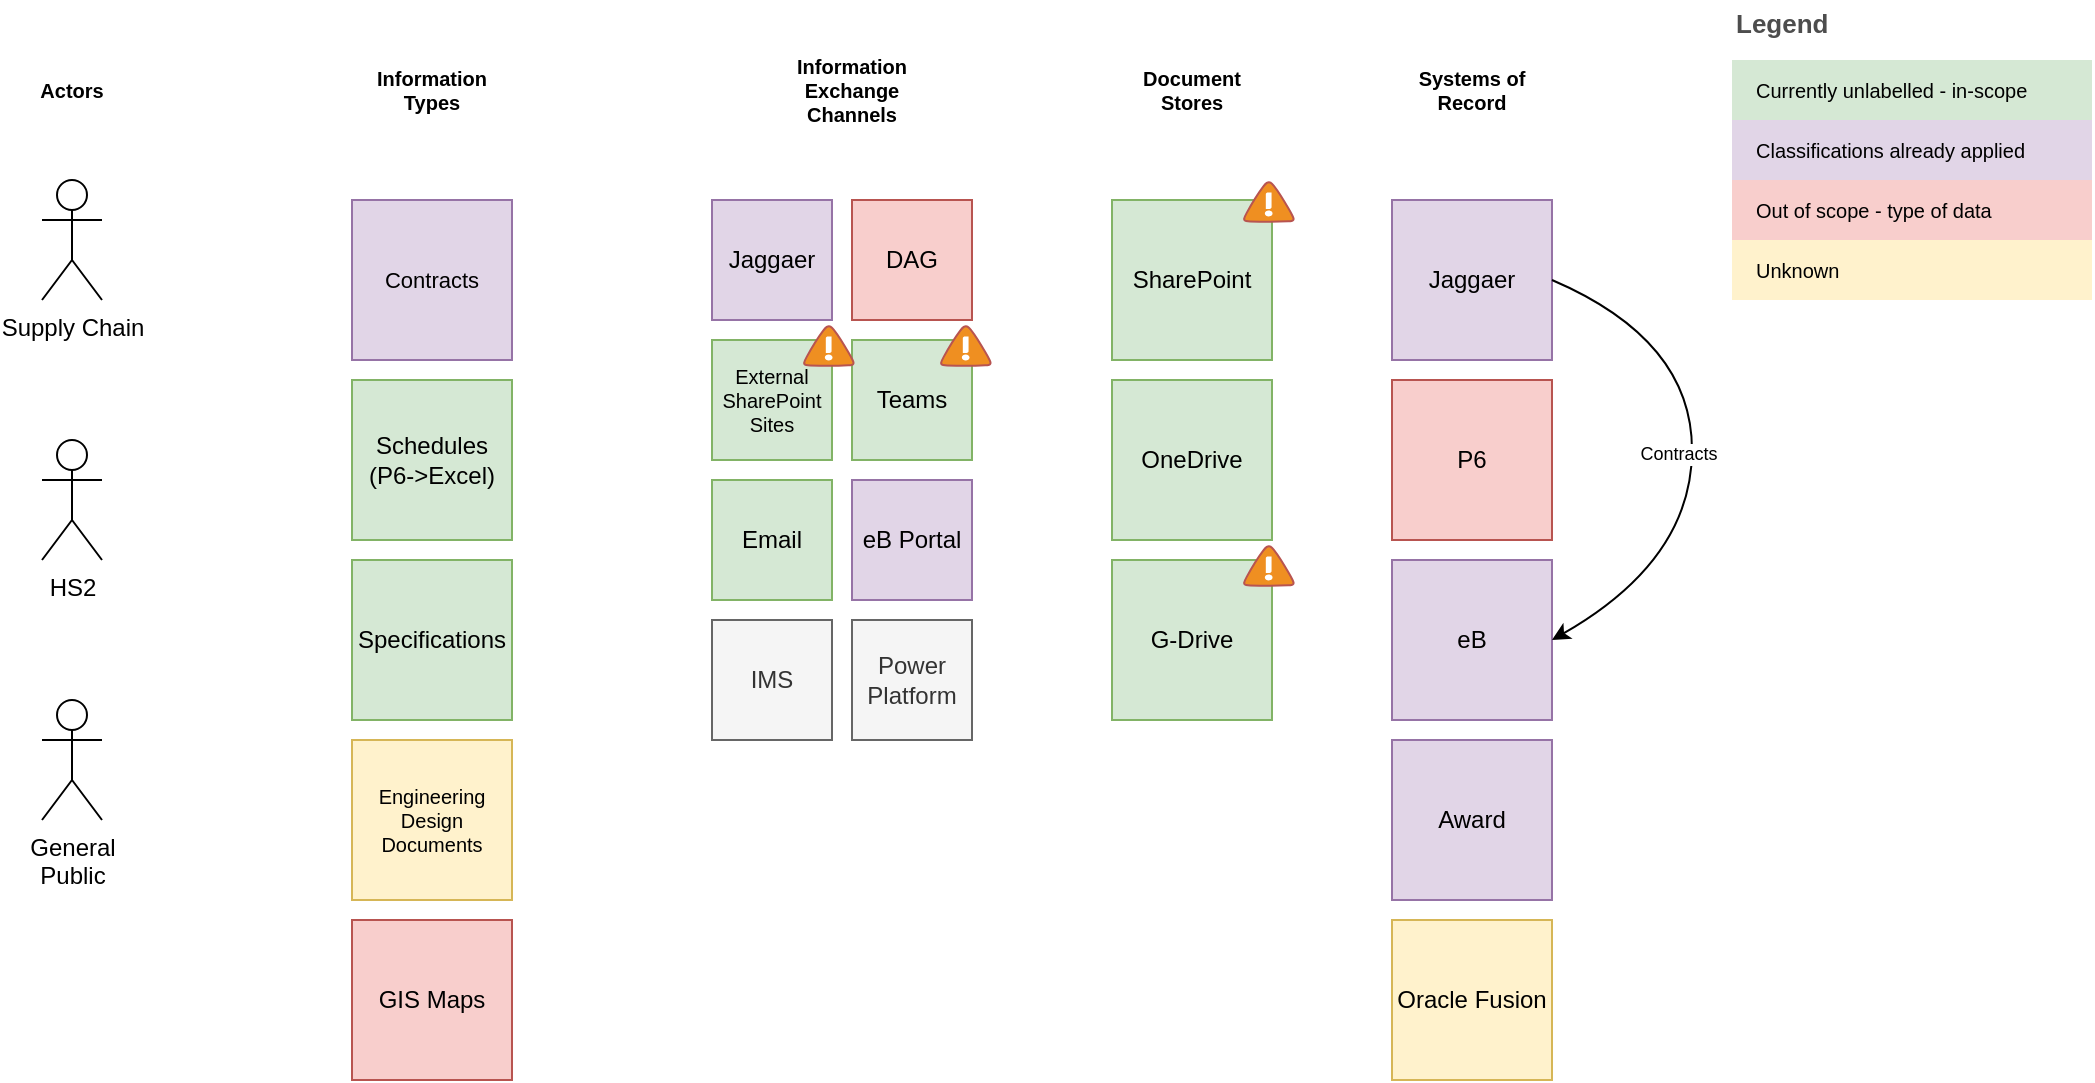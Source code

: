 <mxfile version="20.3.6" type="github" pages="2">
  <diagram id="cXLCR2YAizclSgLuJtya" name="Page-1">
    <mxGraphModel dx="1247" dy="706" grid="1" gridSize="10" guides="1" tooltips="1" connect="1" arrows="1" fold="1" page="1" pageScale="1" pageWidth="1169" pageHeight="827" math="0" shadow="0">
      <root>
        <mxCell id="0" />
        <mxCell id="1" parent="0" />
        <mxCell id="xMyo2FrH1NyN0CoWHX3c-1" value="HS2" style="shape=umlActor;verticalLabelPosition=bottom;verticalAlign=top;html=1;outlineConnect=0;" vertex="1" parent="1">
          <mxGeometry x="135" y="230" width="30" height="60" as="geometry" />
        </mxCell>
        <mxCell id="xMyo2FrH1NyN0CoWHX3c-4" value="SharePoint" style="whiteSpace=wrap;html=1;aspect=fixed;fillColor=#d5e8d4;strokeColor=#82b366;" vertex="1" parent="1">
          <mxGeometry x="670" y="110" width="80" height="80" as="geometry" />
        </mxCell>
        <mxCell id="xMyo2FrH1NyN0CoWHX3c-5" value="eB" style="whiteSpace=wrap;html=1;aspect=fixed;fillColor=#e1d5e7;strokeColor=#9673a6;" vertex="1" parent="1">
          <mxGeometry x="810" y="290" width="80" height="80" as="geometry" />
        </mxCell>
        <mxCell id="xMyo2FrH1NyN0CoWHX3c-7" value="G-Drive" style="whiteSpace=wrap;html=1;aspect=fixed;fillColor=#d5e8d4;strokeColor=#82b366;" vertex="1" parent="1">
          <mxGeometry x="670" y="290" width="80" height="80" as="geometry" />
        </mxCell>
        <mxCell id="xMyo2FrH1NyN0CoWHX3c-8" value="Teams" style="whiteSpace=wrap;html=1;aspect=fixed;fillColor=#d5e8d4;strokeColor=#82b366;" vertex="1" parent="1">
          <mxGeometry x="540" y="180" width="60" height="60" as="geometry" />
        </mxCell>
        <mxCell id="xMyo2FrH1NyN0CoWHX3c-13" value="&lt;div style=&quot;font-size: 10px;&quot;&gt;&lt;span style=&quot;font-size: 10px;&quot;&gt;Engineering Design Documents&lt;/span&gt;&lt;/div&gt;" style="whiteSpace=wrap;html=1;aspect=fixed;fillColor=#fff2cc;strokeColor=#d6b656;fontSize=10;fontStyle=0" vertex="1" parent="1">
          <mxGeometry x="290" y="380" width="80" height="80" as="geometry" />
        </mxCell>
        <mxCell id="xMyo2FrH1NyN0CoWHX3c-15" value="&lt;span&gt;GIS Maps&lt;/span&gt;" style="whiteSpace=wrap;html=1;aspect=fixed;fillColor=#f8cecc;strokeColor=#b85450;fontStyle=0" vertex="1" parent="1">
          <mxGeometry x="290" y="470" width="80" height="80" as="geometry" />
        </mxCell>
        <mxCell id="xMyo2FrH1NyN0CoWHX3c-16" value="Jaggaer" style="whiteSpace=wrap;html=1;aspect=fixed;fillColor=#e1d5e7;strokeColor=#9673a6;" vertex="1" parent="1">
          <mxGeometry x="470" y="110" width="60" height="60" as="geometry" />
        </mxCell>
        <mxCell id="xMyo2FrH1NyN0CoWHX3c-17" value="&lt;div style=&quot;font-size: 11px;&quot;&gt;&lt;span style=&quot;font-size: 11px;&quot;&gt;Contracts&lt;/span&gt;&lt;/div&gt;" style="whiteSpace=wrap;html=1;aspect=fixed;fillColor=#e1d5e7;strokeColor=#9673a6;fontSize=11;fontStyle=0" vertex="1" parent="1">
          <mxGeometry x="290" y="110" width="80" height="80" as="geometry" />
        </mxCell>
        <mxCell id="xMyo2FrH1NyN0CoWHX3c-18" value="&lt;span&gt;Schedules&lt;br&gt;(P6-&amp;gt;Excel)&lt;/span&gt;" style="whiteSpace=wrap;html=1;aspect=fixed;fillColor=#d5e8d4;strokeColor=#82b366;fontStyle=0" vertex="1" parent="1">
          <mxGeometry x="290" y="200" width="80" height="80" as="geometry" />
        </mxCell>
        <mxCell id="xMyo2FrH1NyN0CoWHX3c-19" value="&lt;span&gt;Specifications&lt;/span&gt;" style="whiteSpace=wrap;html=1;aspect=fixed;fillColor=#d5e8d4;strokeColor=#82b366;fontStyle=0" vertex="1" parent="1">
          <mxGeometry x="290" y="290" width="80" height="80" as="geometry" />
        </mxCell>
        <mxCell id="xMyo2FrH1NyN0CoWHX3c-20" value="P6" style="whiteSpace=wrap;html=1;aspect=fixed;fillColor=#f8cecc;strokeColor=#b85450;" vertex="1" parent="1">
          <mxGeometry x="810" y="200" width="80" height="80" as="geometry" />
        </mxCell>
        <mxCell id="xMyo2FrH1NyN0CoWHX3c-23" value="Jaggaer" style="whiteSpace=wrap;html=1;aspect=fixed;fillColor=#e1d5e7;strokeColor=#9673a6;" vertex="1" parent="1">
          <mxGeometry x="810" y="110" width="80" height="80" as="geometry" />
        </mxCell>
        <mxCell id="xMyo2FrH1NyN0CoWHX3c-24" value="Supply Chain" style="shape=umlActor;verticalLabelPosition=bottom;verticalAlign=top;html=1;outlineConnect=0;" vertex="1" parent="1">
          <mxGeometry x="135" y="100" width="30" height="60" as="geometry" />
        </mxCell>
        <mxCell id="xMyo2FrH1NyN0CoWHX3c-25" value="DAG" style="whiteSpace=wrap;html=1;aspect=fixed;fillColor=#f8cecc;strokeColor=#b85450;" vertex="1" parent="1">
          <mxGeometry x="540" y="110" width="60" height="60" as="geometry" />
        </mxCell>
        <mxCell id="xMyo2FrH1NyN0CoWHX3c-26" value="OneDrive" style="whiteSpace=wrap;html=1;aspect=fixed;fillColor=#d5e8d4;strokeColor=#82b366;" vertex="1" parent="1">
          <mxGeometry x="670" y="200" width="80" height="80" as="geometry" />
        </mxCell>
        <mxCell id="6zMGDVPGb2TY7qlekUjw-1" value="Systems of Record" style="text;html=1;strokeColor=none;fillColor=none;align=center;verticalAlign=middle;whiteSpace=wrap;rounded=0;fontSize=10;fontStyle=1" vertex="1" parent="1">
          <mxGeometry x="820" y="40" width="60" height="30" as="geometry" />
        </mxCell>
        <mxCell id="6zMGDVPGb2TY7qlekUjw-2" value="Document Stores" style="text;html=1;strokeColor=none;fillColor=none;align=center;verticalAlign=middle;whiteSpace=wrap;rounded=0;fontSize=10;fontStyle=1" vertex="1" parent="1">
          <mxGeometry x="680" y="40" width="60" height="30" as="geometry" />
        </mxCell>
        <mxCell id="6zMGDVPGb2TY7qlekUjw-3" value="Information Exchange Channels" style="text;html=1;strokeColor=none;fillColor=none;align=center;verticalAlign=middle;whiteSpace=wrap;rounded=0;fontSize=10;fontStyle=1" vertex="1" parent="1">
          <mxGeometry x="510" y="40" width="60" height="30" as="geometry" />
        </mxCell>
        <mxCell id="6zMGDVPGb2TY7qlekUjw-6" value="eB Portal" style="whiteSpace=wrap;html=1;aspect=fixed;fillColor=#e1d5e7;strokeColor=#9673a6;" vertex="1" parent="1">
          <mxGeometry x="540" y="250" width="60" height="60" as="geometry" />
        </mxCell>
        <mxCell id="6zMGDVPGb2TY7qlekUjw-7" value="Email" style="whiteSpace=wrap;html=1;aspect=fixed;fillColor=#d5e8d4;strokeColor=#82b366;" vertex="1" parent="1">
          <mxGeometry x="470" y="250" width="60" height="60" as="geometry" />
        </mxCell>
        <mxCell id="6zMGDVPGb2TY7qlekUjw-8" value="External&lt;br style=&quot;font-size: 10px;&quot;&gt;SharePoint&lt;br style=&quot;font-size: 10px;&quot;&gt;Sites" style="whiteSpace=wrap;html=1;aspect=fixed;fillColor=#d5e8d4;strokeColor=#82b366;fontSize=10;" vertex="1" parent="1">
          <mxGeometry x="470" y="180" width="60" height="60" as="geometry" />
        </mxCell>
        <mxCell id="6zMGDVPGb2TY7qlekUjw-10" value="Information&lt;br&gt;Types" style="text;html=1;strokeColor=none;fillColor=none;align=center;verticalAlign=middle;whiteSpace=wrap;rounded=0;fontSize=10;fontStyle=1" vertex="1" parent="1">
          <mxGeometry x="300" y="40" width="60" height="30" as="geometry" />
        </mxCell>
        <mxCell id="6zMGDVPGb2TY7qlekUjw-11" value="Actors" style="text;html=1;strokeColor=none;fillColor=none;align=center;verticalAlign=middle;whiteSpace=wrap;rounded=0;fontSize=10;fontStyle=1" vertex="1" parent="1">
          <mxGeometry x="120" y="40" width="60" height="30" as="geometry" />
        </mxCell>
        <mxCell id="6zMGDVPGb2TY7qlekUjw-12" value="Award" style="whiteSpace=wrap;html=1;aspect=fixed;fillColor=#e1d5e7;strokeColor=#9673a6;" vertex="1" parent="1">
          <mxGeometry x="810" y="380" width="80" height="80" as="geometry" />
        </mxCell>
        <mxCell id="6zMGDVPGb2TY7qlekUjw-14" value="Legend" style="align=left;fontSize=13;fontStyle=1;strokeColor=none;fillColor=none;fontColor=#4D4D4D;spacingTop=-8;resizable=0;" vertex="1" parent="1">
          <mxGeometry x="980" y="10" width="180" height="30" as="geometry" />
        </mxCell>
        <mxCell id="6zMGDVPGb2TY7qlekUjw-15" value="" style="shape=table;html=1;whiteSpace=wrap;startSize=0;container=1;collapsible=0;childLayout=tableLayout;fillColor=none;align=left;spacingLeft=10;strokeColor=none;rounded=1;arcSize=11;fontColor=#FFFFFF;resizable=0;points=[[0.25,0,0],[0.5,0,0],[0.75,0,0],[1,0.25,0],[1,0.5,0],[1,0.75,0],[0.75,1,0],[0.5,1,0],[0.25,1,0],[0,0.75,0],[0,0.5,0],[0,0.25,0]];fontSize=10;" vertex="1" parent="1">
          <mxGeometry x="980" y="40" width="180" height="180" as="geometry" />
        </mxCell>
        <mxCell id="6zMGDVPGb2TY7qlekUjw-16" value="Currently unlabelled - in-scope" style="shape=partialRectangle;html=1;whiteSpace=wrap;connectable=0;fillColor=#d5e8d4;top=0;left=0;bottom=0;right=0;overflow=hidden;pointerEvents=1;align=left;spacingLeft=10;strokeColor=#82b366;fontSize=10;" vertex="1" parent="6zMGDVPGb2TY7qlekUjw-15">
          <mxGeometry width="180" height="30" as="geometry" />
        </mxCell>
        <mxCell id="6zMGDVPGb2TY7qlekUjw-17" value="Classifications already applied" style="shape=partialRectangle;html=1;whiteSpace=wrap;connectable=0;fillColor=#e1d5e7;top=0;left=0;bottom=0;right=0;overflow=hidden;pointerEvents=1;align=left;spacingLeft=10;fontSize=10;strokeColor=#9673a6;" vertex="1" parent="6zMGDVPGb2TY7qlekUjw-15">
          <mxGeometry y="30" width="180" height="30" as="geometry" />
        </mxCell>
        <mxCell id="6zMGDVPGb2TY7qlekUjw-18" value="Out of scope - type of data" style="shape=partialRectangle;html=1;whiteSpace=wrap;connectable=0;fillColor=#f8cecc;top=0;left=0;bottom=0;right=0;overflow=hidden;pointerEvents=1;align=left;spacingLeft=10;fontSize=10;strokeColor=#b85450;" vertex="1" parent="6zMGDVPGb2TY7qlekUjw-15">
          <mxGeometry y="60" width="180" height="30" as="geometry" />
        </mxCell>
        <mxCell id="6zMGDVPGb2TY7qlekUjw-19" value="Unknown" style="shape=partialRectangle;html=1;whiteSpace=wrap;connectable=0;top=0;left=0;bottom=0;right=0;overflow=hidden;pointerEvents=1;align=left;spacingLeft=10;fontSize=10;fillColor=#fff2cc;strokeColor=#d6b656;" vertex="1" parent="6zMGDVPGb2TY7qlekUjw-15">
          <mxGeometry y="90" width="180" height="30" as="geometry" />
        </mxCell>
        <mxCell id="6zMGDVPGb2TY7qlekUjw-20" value="" style="shape=partialRectangle;html=1;whiteSpace=wrap;connectable=0;top=0;left=0;bottom=0;right=0;overflow=hidden;pointerEvents=1;align=left;spacingLeft=10;fontSize=10;" vertex="1" parent="6zMGDVPGb2TY7qlekUjw-15">
          <mxGeometry y="120" width="180" height="30" as="geometry" />
        </mxCell>
        <mxCell id="6zMGDVPGb2TY7qlekUjw-21" value="" style="shape=partialRectangle;html=1;whiteSpace=wrap;connectable=0;top=0;left=0;bottom=0;right=0;overflow=hidden;pointerEvents=1;align=left;spacingLeft=10;fontSize=10;" vertex="1" parent="6zMGDVPGb2TY7qlekUjw-15">
          <mxGeometry y="150" width="180" height="30" as="geometry" />
        </mxCell>
        <mxCell id="6zMGDVPGb2TY7qlekUjw-22" value="Oracle Fusion" style="whiteSpace=wrap;html=1;aspect=fixed;fillColor=#fff2cc;strokeColor=#d6b656;" vertex="1" parent="1">
          <mxGeometry x="810" y="470" width="80" height="80" as="geometry" />
        </mxCell>
        <mxCell id="6zMGDVPGb2TY7qlekUjw-23" value="Contracts" style="endArrow=classic;html=1;fontSize=9;exitX=1;exitY=0.5;exitDx=0;exitDy=0;entryX=1;entryY=0.5;entryDx=0;entryDy=0;curved=1;" edge="1" parent="1" source="xMyo2FrH1NyN0CoWHX3c-23" target="xMyo2FrH1NyN0CoWHX3c-5">
          <mxGeometry x="-0.004" y="-7" width="50" height="50" relative="1" as="geometry">
            <mxPoint x="1020" y="320" as="sourcePoint" />
            <mxPoint x="1070" y="270" as="targetPoint" />
            <Array as="points">
              <mxPoint x="960" y="180" />
              <mxPoint x="960" y="290" />
            </Array>
            <mxPoint as="offset" />
          </mxGeometry>
        </mxCell>
        <mxCell id="6zMGDVPGb2TY7qlekUjw-24" value="" style="shadow=0;dashed=0;html=1;strokeColor=#b85450;fillColor=#FF0000;labelPosition=center;verticalLabelPosition=bottom;verticalAlign=top;align=center;outlineConnect=0;shape=mxgraph.veeam.2d.alert;fontSize=9;" vertex="1" parent="1">
          <mxGeometry x="584.5" y="173" width="25" height="20" as="geometry" />
        </mxCell>
        <mxCell id="6zMGDVPGb2TY7qlekUjw-25" value="" style="shadow=0;dashed=0;html=1;strokeColor=#b85450;fillColor=#FF0000;labelPosition=center;verticalLabelPosition=bottom;verticalAlign=top;align=center;outlineConnect=0;shape=mxgraph.veeam.2d.alert;fontSize=9;" vertex="1" parent="1">
          <mxGeometry x="736" y="101" width="25" height="20" as="geometry" />
        </mxCell>
        <mxCell id="6zMGDVPGb2TY7qlekUjw-26" value="General&lt;br&gt;Public" style="shape=umlActor;verticalLabelPosition=bottom;verticalAlign=top;html=1;outlineConnect=0;" vertex="1" parent="1">
          <mxGeometry x="135" y="360" width="30" height="60" as="geometry" />
        </mxCell>
        <mxCell id="6zMGDVPGb2TY7qlekUjw-28" value="IMS" style="whiteSpace=wrap;html=1;aspect=fixed;fillColor=#f5f5f5;strokeColor=#666666;fontColor=#333333;" vertex="1" parent="1">
          <mxGeometry x="470" y="320" width="60" height="60" as="geometry" />
        </mxCell>
        <mxCell id="6zMGDVPGb2TY7qlekUjw-29" value="Power Platform" style="whiteSpace=wrap;html=1;aspect=fixed;fillColor=#f5f5f5;strokeColor=#666666;fontColor=#333333;" vertex="1" parent="1">
          <mxGeometry x="540" y="320" width="60" height="60" as="geometry" />
        </mxCell>
        <mxCell id="6zMGDVPGb2TY7qlekUjw-31" value="" style="shadow=0;dashed=0;html=1;strokeColor=#b85450;fillColor=#FF0000;labelPosition=center;verticalLabelPosition=bottom;verticalAlign=top;align=center;outlineConnect=0;shape=mxgraph.veeam.2d.alert;fontSize=9;" vertex="1" parent="1">
          <mxGeometry x="516" y="173" width="25" height="20" as="geometry" />
        </mxCell>
        <mxCell id="6zMGDVPGb2TY7qlekUjw-32" value="" style="shadow=0;dashed=0;html=1;strokeColor=#b85450;fillColor=#FF0000;labelPosition=center;verticalLabelPosition=bottom;verticalAlign=top;align=center;outlineConnect=0;shape=mxgraph.veeam.2d.alert;fontSize=9;" vertex="1" parent="1">
          <mxGeometry x="736" y="283" width="25" height="20" as="geometry" />
        </mxCell>
      </root>
    </mxGraphModel>
  </diagram>
  <diagram id="enoCb0zM3ZLAIlY1W8qx" name="Page-2">
    <mxGraphModel dx="1247" dy="654" grid="1" gridSize="10" guides="1" tooltips="1" connect="1" arrows="1" fold="1" page="1" pageScale="1" pageWidth="1169" pageHeight="827" math="0" shadow="0">
      <root>
        <mxCell id="0" />
        <mxCell id="1" parent="0" />
        <mxCell id="OXiR42jTVIXpHcLzfrry-1" value="SharePoint" style="whiteSpace=wrap;html=1;aspect=fixed;" vertex="1" parent="1">
          <mxGeometry x="320" y="120" width="80" height="80" as="geometry" />
        </mxCell>
        <mxCell id="OXiR42jTVIXpHcLzfrry-2" value="Jaggaer" style="whiteSpace=wrap;html=1;aspect=fixed;" vertex="1" parent="1">
          <mxGeometry x="600" y="120" width="80" height="80" as="geometry" />
        </mxCell>
        <mxCell id="iT9ulwVLfV9q0tadjXZ_-1" value="HS2" style="shape=umlActor;verticalLabelPosition=bottom;verticalAlign=top;html=1;outlineConnect=0;" vertex="1" parent="1">
          <mxGeometry x="110" y="130" width="30" height="60" as="geometry" />
        </mxCell>
      </root>
    </mxGraphModel>
  </diagram>
</mxfile>
